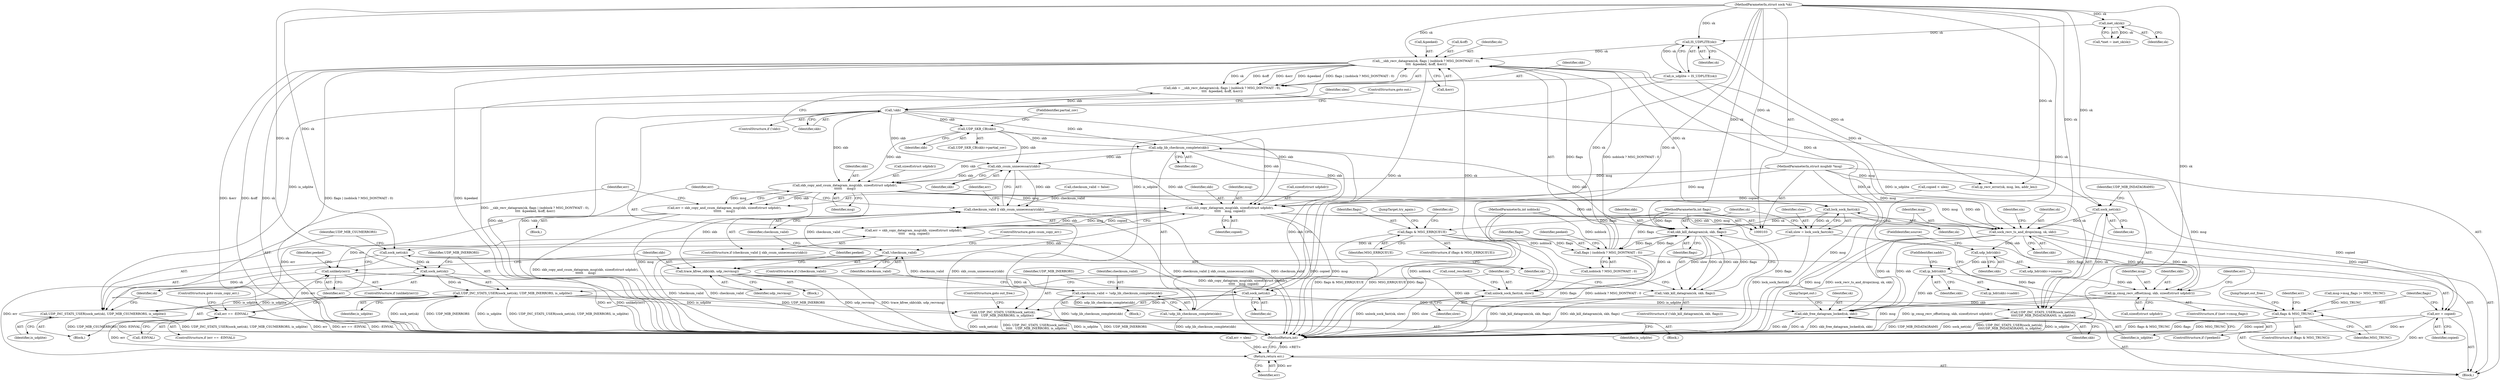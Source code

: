 digraph "0_linux_197c949e7798fbf28cfadc69d9ca0c2abbf93191@API" {
"1000148" [label="(Call,__skb_recv_datagram(sk, flags | (noblock ? MSG_DONTWAIT : 0),\n\t\t\t\t  &peeked, &off, &err))"];
"1000364" [label="(Call,unlock_sock_fast(sk, slow))"];
"1000360" [label="(Call,sock_net(sk))"];
"1000355" [label="(Call,sock_net(sk))"];
"1000349" [label="(Call,skb_kill_datagram(sk, skb, flags))"];
"1000345" [label="(Call,lock_sock_fast(sk))"];
"1000148" [label="(Call,__skb_recv_datagram(sk, flags | (noblock ? MSG_DONTWAIT : 0),\n\t\t\t\t  &peeked, &off, &err))"];
"1000128" [label="(Call,IS_UDPLITE(sk))"];
"1000114" [label="(Call,inet_sk(sk))"];
"1000104" [label="(MethodParameterIn,struct sock *sk)"];
"1000150" [label="(Call,flags | (noblock ? MSG_DONTWAIT : 0))"];
"1000136" [label="(Call,flags & MSG_ERRQUEUE)"];
"1000108" [label="(MethodParameterIn,int flags)"];
"1000107" [label="(MethodParameterIn,int noblock)"];
"1000207" [label="(Call,udp_lib_checksum_complete(skb))"];
"1000163" [label="(Call,!skb)"];
"1000146" [label="(Call,skb = __skb_recv_datagram(sk, flags | (noblock ? MSG_DONTWAIT : 0),\n\t\t\t\t  &peeked, &off, &err))"];
"1000200" [label="(Call,UDP_SKB_CB(skb))"];
"1000230" [label="(Call,skb_copy_and_csum_datagram_msg(skb, sizeof(struct udphdr),\n\t\t\t\t\t\t     msg))"];
"1000216" [label="(Call,skb_csum_unnecessary(skb))"];
"1000105" [label="(MethodParameterIn,struct msghdr *msg)"];
"1000343" [label="(Call,slow = lock_sock_fast(sk))"];
"1000206" [label="(Call,!udp_lib_checksum_complete(skb))"];
"1000204" [label="(Call,checksum_valid = !udp_lib_checksum_complete(skb))"];
"1000210" [label="(Call,!checksum_valid)"];
"1000214" [label="(Call,checksum_valid || skb_csum_unnecessary(skb))"];
"1000220" [label="(Call,skb_copy_datagram_msg(skb, sizeof(struct udphdr),\n \t\t\t\t\t    msg, copied))"];
"1000218" [label="(Call,err = skb_copy_datagram_msg(skb, sizeof(struct udphdr),\n \t\t\t\t\t    msg, copied))"];
"1000242" [label="(Call,unlikely(err))"];
"1000340" [label="(Return,return err;)"];
"1000245" [label="(Call,trace_kfree_skb(skb, udp_recvmsg))"];
"1000336" [label="(Call,skb_free_datagram_locked(sk, skb))"];
"1000271" [label="(Call,sock_recv_ts_and_drops(msg, sk, skb))"];
"1000288" [label="(Call,udp_hdr(skb))"];
"1000298" [label="(Call,ip_hdr(skb))"];
"1000320" [label="(Call,ip_cmsg_recv_offset(msg, skb, sizeof(struct udphdr)))"];
"1000325" [label="(Call,err = copied)"];
"1000228" [label="(Call,err = skb_copy_and_csum_datagram_msg(skb, sizeof(struct udphdr),\n\t\t\t\t\t\t     msg))"];
"1000236" [label="(Call,err == -EINVAL)"];
"1000258" [label="(Call,sock_net(sk))"];
"1000257" [label="(Call,UDP_INC_STATS_USER(sock_net(sk),\n\t\t\t\t\t   UDP_MIB_INERRORS, is_udplite))"];
"1000267" [label="(Call,sock_net(sk))"];
"1000266" [label="(Call,UDP_INC_STATS_USER(sock_net(sk),\n\t\t\t\tUDP_MIB_INDATAGRAMS, is_udplite))"];
"1000329" [label="(Call,flags & MSG_TRUNC)"];
"1000348" [label="(Call,!skb_kill_datagram(sk, skb, flags))"];
"1000354" [label="(Call,UDP_INC_STATS_USER(sock_net(sk), UDP_MIB_CSUMERRORS, is_udplite))"];
"1000359" [label="(Call,UDP_INC_STATS_USER(sock_net(sk), UDP_MIB_INERRORS, is_udplite))"];
"1000246" [label="(Identifier,skb)"];
"1000244" [label="(Block,)"];
"1000354" [label="(Call,UDP_INC_STATS_USER(sock_net(sk), UDP_MIB_CSUMERRORS, is_udplite))"];
"1000228" [label="(Call,err = skb_copy_and_csum_datagram_msg(skb, sizeof(struct udphdr),\n\t\t\t\t\t\t     msg))"];
"1000272" [label="(Identifier,msg)"];
"1000363" [label="(Identifier,is_udplite)"];
"1000105" [label="(MethodParameterIn,struct msghdr *msg)"];
"1000140" [label="(Call,ip_recv_error(sk, msg, len, addr_len))"];
"1000330" [label="(Identifier,flags)"];
"1000235" [label="(ControlStructure,if (err == -EINVAL))"];
"1000251" [label="(Block,)"];
"1000267" [label="(Call,sock_net(sk))"];
"1000300" [label="(FieldIdentifier,saddr)"];
"1000266" [label="(Call,UDP_INC_STATS_USER(sock_net(sk),\n\t\t\t\tUDP_MIB_INDATAGRAMS, is_udplite))"];
"1000258" [label="(Call,sock_net(sk))"];
"1000150" [label="(Call,flags | (noblock ? MSG_DONTWAIT : 0))"];
"1000216" [label="(Call,skb_csum_unnecessary(skb))"];
"1000257" [label="(Call,UDP_INC_STATS_USER(sock_net(sk),\n\t\t\t\t\t   UDP_MIB_INERRORS, is_udplite))"];
"1000351" [label="(Identifier,skb)"];
"1000331" [label="(Identifier,MSG_TRUNC)"];
"1000112" [label="(Call,*inet = inet_sk(sk))"];
"1000297" [label="(Call,ip_hdr(skb)->saddr)"];
"1000145" [label="(JumpTarget,try_again:)"];
"1000340" [label="(Return,return err;)"];
"1000276" [label="(Identifier,sin)"];
"1000104" [label="(MethodParameterIn,struct sock *sk)"];
"1000364" [label="(Call,unlock_sock_fast(sk, slow))"];
"1000189" [label="(Call,msg->msg_flags |= MSG_TRUNC)"];
"1000345" [label="(Call,lock_sock_fast(sk))"];
"1000241" [label="(ControlStructure,if (unlikely(err)))"];
"1000212" [label="(ControlStructure,goto csum_copy_err;)"];
"1000236" [label="(Call,err == -EINVAL)"];
"1000328" [label="(ControlStructure,if (flags & MSG_TRUNC))"];
"1000217" [label="(Identifier,skb)"];
"1000114" [label="(Call,inet_sk(sk))"];
"1000335" [label="(JumpTarget,out_free:)"];
"1000213" [label="(ControlStructure,if (checksum_valid || skb_csum_unnecessary(skb)))"];
"1000210" [label="(Call,!checksum_valid)"];
"1000350" [label="(Identifier,sk)"];
"1000320" [label="(Call,ip_cmsg_recv_offset(msg, skb, sizeof(struct udphdr)))"];
"1000344" [label="(Identifier,slow)"];
"1000259" [label="(Identifier,sk)"];
"1000141" [label="(Identifier,sk)"];
"1000162" [label="(ControlStructure,if (!skb))"];
"1000156" [label="(Call,&peeked)"];
"1000108" [label="(MethodParameterIn,int flags)"];
"1000242" [label="(Call,unlikely(err))"];
"1000163" [label="(Call,!skb)"];
"1000265" [label="(Identifier,peeked)"];
"1000261" [label="(Identifier,is_udplite)"];
"1000203" [label="(Block,)"];
"1000325" [label="(Call,err = copied)"];
"1000346" [label="(Identifier,sk)"];
"1000129" [label="(Identifier,sk)"];
"1000135" [label="(ControlStructure,if (flags & MSG_ERRQUEUE))"];
"1000219" [label="(Identifier,err)"];
"1000147" [label="(Identifier,skb)"];
"1000232" [label="(Call,sizeof(struct udphdr))"];
"1000209" [label="(ControlStructure,if (!checksum_valid))"];
"1000240" [label="(ControlStructure,goto csum_copy_err;)"];
"1000222" [label="(Call,sizeof(struct udphdr))"];
"1000260" [label="(Identifier,UDP_MIB_INERRORS)"];
"1000229" [label="(Identifier,err)"];
"1000274" [label="(Identifier,skb)"];
"1000366" [label="(Identifier,slow)"];
"1000298" [label="(Call,ip_hdr(skb))"];
"1000220" [label="(Call,skb_copy_datagram_msg(skb, sizeof(struct udphdr),\n \t\t\t\t\t    msg, copied))"];
"1000128" [label="(Call,IS_UDPLITE(sk))"];
"1000152" [label="(Call,noblock ? MSG_DONTWAIT : 0)"];
"1000207" [label="(Call,udp_lib_checksum_complete(skb))"];
"1000126" [label="(Call,is_udplite = IS_UDPLITE(sk))"];
"1000238" [label="(Call,-EINVAL)"];
"1000199" [label="(Call,UDP_SKB_CB(skb)->partial_cov)"];
"1000341" [label="(Identifier,err)"];
"1000263" [label="(ControlStructure,if (!peeked))"];
"1000158" [label="(Call,&off)"];
"1000214" [label="(Call,checksum_valid || skb_csum_unnecessary(skb))"];
"1000137" [label="(Identifier,flags)"];
"1000204" [label="(Call,checksum_valid = !udp_lib_checksum_complete(skb))"];
"1000234" [label="(Identifier,msg)"];
"1000269" [label="(Identifier,UDP_MIB_INDATAGRAMS)"];
"1000352" [label="(Identifier,flags)"];
"1000250" [label="(Identifier,peeked)"];
"1000262" [label="(ControlStructure,goto out_free;)"];
"1000365" [label="(Identifier,sk)"];
"1000337" [label="(Identifier,sk)"];
"1000336" [label="(Call,skb_free_datagram_locked(sk, skb))"];
"1000327" [label="(Identifier,copied)"];
"1000138" [label="(Identifier,MSG_ERRQUEUE)"];
"1000237" [label="(Identifier,err)"];
"1000268" [label="(Identifier,sk)"];
"1000323" [label="(Call,sizeof(struct udphdr))"];
"1000110" [label="(Block,)"];
"1000353" [label="(Block,)"];
"1000374" [label="(MethodReturn,int)"];
"1000270" [label="(Identifier,is_udplite)"];
"1000151" [label="(Identifier,flags)"];
"1000206" [label="(Call,!udp_lib_checksum_complete(skb))"];
"1000164" [label="(Identifier,skb)"];
"1000347" [label="(ControlStructure,if (!skb_kill_datagram(sk, skb, flags)))"];
"1000349" [label="(Call,skb_kill_datagram(sk, skb, flags))"];
"1000356" [label="(Identifier,sk)"];
"1000357" [label="(Identifier,UDP_MIB_CSUMERRORS)"];
"1000165" [label="(ControlStructure,goto out;)"];
"1000107" [label="(MethodParameterIn,int noblock)"];
"1000202" [label="(FieldIdentifier,partial_cov)"];
"1000211" [label="(Identifier,checksum_valid)"];
"1000287" [label="(Call,udp_hdr(skb)->source)"];
"1000149" [label="(Identifier,sk)"];
"1000339" [label="(JumpTarget,out:)"];
"1000367" [label="(Call,cond_resched())"];
"1000326" [label="(Identifier,err)"];
"1000196" [label="(Call,copied < ulen)"];
"1000225" [label="(Identifier,copied)"];
"1000333" [label="(Identifier,err)"];
"1000329" [label="(Call,flags & MSG_TRUNC)"];
"1000231" [label="(Identifier,skb)"];
"1000167" [label="(Identifier,ulen)"];
"1000360" [label="(Call,sock_net(sk))"];
"1000148" [label="(Call,__skb_recv_datagram(sk, flags | (noblock ? MSG_DONTWAIT : 0),\n\t\t\t\t  &peeked, &off, &err))"];
"1000289" [label="(Identifier,skb)"];
"1000146" [label="(Call,skb = __skb_recv_datagram(sk, flags | (noblock ? MSG_DONTWAIT : 0),\n\t\t\t\t  &peeked, &off, &err))"];
"1000243" [label="(Identifier,err)"];
"1000338" [label="(Identifier,skb)"];
"1000299" [label="(Identifier,skb)"];
"1000361" [label="(Identifier,sk)"];
"1000157" [label="(Identifier,peeked)"];
"1000321" [label="(Identifier,msg)"];
"1000200" [label="(Call,UDP_SKB_CB(skb))"];
"1000348" [label="(Call,!skb_kill_datagram(sk, skb, flags))"];
"1000316" [label="(ControlStructure,if (inet->cmsg_flags))"];
"1000115" [label="(Identifier,sk)"];
"1000273" [label="(Identifier,sk)"];
"1000227" [label="(Block,)"];
"1000136" [label="(Call,flags & MSG_ERRQUEUE)"];
"1000359" [label="(Call,UDP_INC_STATS_USER(sock_net(sk), UDP_MIB_INERRORS, is_udplite))"];
"1000332" [label="(Call,err = ulen)"];
"1000160" [label="(Call,&err)"];
"1000355" [label="(Call,sock_net(sk))"];
"1000131" [label="(Call,checksum_valid = false)"];
"1000290" [label="(FieldIdentifier,source)"];
"1000230" [label="(Call,skb_copy_and_csum_datagram_msg(skb, sizeof(struct udphdr),\n\t\t\t\t\t\t     msg))"];
"1000221" [label="(Identifier,skb)"];
"1000271" [label="(Call,sock_recv_ts_and_drops(msg, sk, skb))"];
"1000201" [label="(Identifier,skb)"];
"1000247" [label="(Identifier,udp_recvmsg)"];
"1000224" [label="(Identifier,msg)"];
"1000288" [label="(Call,udp_hdr(skb))"];
"1000322" [label="(Identifier,skb)"];
"1000245" [label="(Call,trace_kfree_skb(skb, udp_recvmsg))"];
"1000343" [label="(Call,slow = lock_sock_fast(sk))"];
"1000208" [label="(Identifier,skb)"];
"1000218" [label="(Call,err = skb_copy_datagram_msg(skb, sizeof(struct udphdr),\n \t\t\t\t\t    msg, copied))"];
"1000205" [label="(Identifier,checksum_valid)"];
"1000362" [label="(Identifier,UDP_MIB_INERRORS)"];
"1000358" [label="(Identifier,is_udplite)"];
"1000215" [label="(Identifier,checksum_valid)"];
"1000148" -> "1000146"  [label="AST: "];
"1000148" -> "1000160"  [label="CFG: "];
"1000149" -> "1000148"  [label="AST: "];
"1000150" -> "1000148"  [label="AST: "];
"1000156" -> "1000148"  [label="AST: "];
"1000158" -> "1000148"  [label="AST: "];
"1000160" -> "1000148"  [label="AST: "];
"1000146" -> "1000148"  [label="CFG: "];
"1000148" -> "1000374"  [label="DDG: &err"];
"1000148" -> "1000374"  [label="DDG: &off"];
"1000148" -> "1000374"  [label="DDG: sk"];
"1000148" -> "1000374"  [label="DDG: flags | (noblock ? MSG_DONTWAIT : 0)"];
"1000148" -> "1000374"  [label="DDG: &peeked"];
"1000148" -> "1000146"  [label="DDG: sk"];
"1000148" -> "1000146"  [label="DDG: &off"];
"1000148" -> "1000146"  [label="DDG: &err"];
"1000148" -> "1000146"  [label="DDG: &peeked"];
"1000148" -> "1000146"  [label="DDG: flags | (noblock ? MSG_DONTWAIT : 0)"];
"1000364" -> "1000148"  [label="DDG: sk"];
"1000128" -> "1000148"  [label="DDG: sk"];
"1000104" -> "1000148"  [label="DDG: sk"];
"1000150" -> "1000148"  [label="DDG: flags"];
"1000150" -> "1000148"  [label="DDG: noblock ? MSG_DONTWAIT : 0"];
"1000148" -> "1000258"  [label="DDG: sk"];
"1000148" -> "1000267"  [label="DDG: sk"];
"1000148" -> "1000271"  [label="DDG: sk"];
"1000148" -> "1000336"  [label="DDG: sk"];
"1000148" -> "1000345"  [label="DDG: sk"];
"1000364" -> "1000110"  [label="AST: "];
"1000364" -> "1000366"  [label="CFG: "];
"1000365" -> "1000364"  [label="AST: "];
"1000366" -> "1000364"  [label="AST: "];
"1000367" -> "1000364"  [label="CFG: "];
"1000364" -> "1000374"  [label="DDG: unlock_sock_fast(sk, slow)"];
"1000364" -> "1000374"  [label="DDG: slow"];
"1000360" -> "1000364"  [label="DDG: sk"];
"1000349" -> "1000364"  [label="DDG: sk"];
"1000104" -> "1000364"  [label="DDG: sk"];
"1000343" -> "1000364"  [label="DDG: slow"];
"1000360" -> "1000359"  [label="AST: "];
"1000360" -> "1000361"  [label="CFG: "];
"1000361" -> "1000360"  [label="AST: "];
"1000362" -> "1000360"  [label="CFG: "];
"1000360" -> "1000359"  [label="DDG: sk"];
"1000355" -> "1000360"  [label="DDG: sk"];
"1000104" -> "1000360"  [label="DDG: sk"];
"1000355" -> "1000354"  [label="AST: "];
"1000355" -> "1000356"  [label="CFG: "];
"1000356" -> "1000355"  [label="AST: "];
"1000357" -> "1000355"  [label="CFG: "];
"1000355" -> "1000354"  [label="DDG: sk"];
"1000349" -> "1000355"  [label="DDG: sk"];
"1000104" -> "1000355"  [label="DDG: sk"];
"1000349" -> "1000348"  [label="AST: "];
"1000349" -> "1000352"  [label="CFG: "];
"1000350" -> "1000349"  [label="AST: "];
"1000351" -> "1000349"  [label="AST: "];
"1000352" -> "1000349"  [label="AST: "];
"1000348" -> "1000349"  [label="CFG: "];
"1000349" -> "1000150"  [label="DDG: flags"];
"1000349" -> "1000348"  [label="DDG: sk"];
"1000349" -> "1000348"  [label="DDG: skb"];
"1000349" -> "1000348"  [label="DDG: flags"];
"1000345" -> "1000349"  [label="DDG: sk"];
"1000104" -> "1000349"  [label="DDG: sk"];
"1000207" -> "1000349"  [label="DDG: skb"];
"1000230" -> "1000349"  [label="DDG: skb"];
"1000150" -> "1000349"  [label="DDG: flags"];
"1000108" -> "1000349"  [label="DDG: flags"];
"1000345" -> "1000343"  [label="AST: "];
"1000345" -> "1000346"  [label="CFG: "];
"1000346" -> "1000345"  [label="AST: "];
"1000343" -> "1000345"  [label="CFG: "];
"1000345" -> "1000343"  [label="DDG: sk"];
"1000104" -> "1000345"  [label="DDG: sk"];
"1000128" -> "1000126"  [label="AST: "];
"1000128" -> "1000129"  [label="CFG: "];
"1000129" -> "1000128"  [label="AST: "];
"1000126" -> "1000128"  [label="CFG: "];
"1000128" -> "1000126"  [label="DDG: sk"];
"1000114" -> "1000128"  [label="DDG: sk"];
"1000104" -> "1000128"  [label="DDG: sk"];
"1000128" -> "1000140"  [label="DDG: sk"];
"1000114" -> "1000112"  [label="AST: "];
"1000114" -> "1000115"  [label="CFG: "];
"1000115" -> "1000114"  [label="AST: "];
"1000112" -> "1000114"  [label="CFG: "];
"1000114" -> "1000112"  [label="DDG: sk"];
"1000104" -> "1000114"  [label="DDG: sk"];
"1000104" -> "1000103"  [label="AST: "];
"1000104" -> "1000374"  [label="DDG: sk"];
"1000104" -> "1000140"  [label="DDG: sk"];
"1000104" -> "1000258"  [label="DDG: sk"];
"1000104" -> "1000267"  [label="DDG: sk"];
"1000104" -> "1000271"  [label="DDG: sk"];
"1000104" -> "1000336"  [label="DDG: sk"];
"1000150" -> "1000152"  [label="CFG: "];
"1000151" -> "1000150"  [label="AST: "];
"1000152" -> "1000150"  [label="AST: "];
"1000157" -> "1000150"  [label="CFG: "];
"1000150" -> "1000374"  [label="DDG: flags"];
"1000150" -> "1000374"  [label="DDG: noblock ? MSG_DONTWAIT : 0"];
"1000136" -> "1000150"  [label="DDG: flags"];
"1000108" -> "1000150"  [label="DDG: flags"];
"1000107" -> "1000150"  [label="DDG: noblock"];
"1000150" -> "1000329"  [label="DDG: flags"];
"1000136" -> "1000135"  [label="AST: "];
"1000136" -> "1000138"  [label="CFG: "];
"1000137" -> "1000136"  [label="AST: "];
"1000138" -> "1000136"  [label="AST: "];
"1000141" -> "1000136"  [label="CFG: "];
"1000145" -> "1000136"  [label="CFG: "];
"1000136" -> "1000374"  [label="DDG: flags & MSG_ERRQUEUE"];
"1000136" -> "1000374"  [label="DDG: MSG_ERRQUEUE"];
"1000136" -> "1000374"  [label="DDG: flags"];
"1000108" -> "1000136"  [label="DDG: flags"];
"1000108" -> "1000103"  [label="AST: "];
"1000108" -> "1000374"  [label="DDG: flags"];
"1000108" -> "1000329"  [label="DDG: flags"];
"1000107" -> "1000103"  [label="AST: "];
"1000107" -> "1000374"  [label="DDG: noblock"];
"1000107" -> "1000152"  [label="DDG: noblock"];
"1000207" -> "1000206"  [label="AST: "];
"1000207" -> "1000208"  [label="CFG: "];
"1000208" -> "1000207"  [label="AST: "];
"1000206" -> "1000207"  [label="CFG: "];
"1000207" -> "1000206"  [label="DDG: skb"];
"1000163" -> "1000207"  [label="DDG: skb"];
"1000200" -> "1000207"  [label="DDG: skb"];
"1000207" -> "1000216"  [label="DDG: skb"];
"1000207" -> "1000220"  [label="DDG: skb"];
"1000207" -> "1000230"  [label="DDG: skb"];
"1000163" -> "1000162"  [label="AST: "];
"1000163" -> "1000164"  [label="CFG: "];
"1000164" -> "1000163"  [label="AST: "];
"1000165" -> "1000163"  [label="CFG: "];
"1000167" -> "1000163"  [label="CFG: "];
"1000163" -> "1000374"  [label="DDG: skb"];
"1000163" -> "1000374"  [label="DDG: !skb"];
"1000146" -> "1000163"  [label="DDG: skb"];
"1000163" -> "1000200"  [label="DDG: skb"];
"1000163" -> "1000216"  [label="DDG: skb"];
"1000163" -> "1000220"  [label="DDG: skb"];
"1000163" -> "1000230"  [label="DDG: skb"];
"1000146" -> "1000110"  [label="AST: "];
"1000147" -> "1000146"  [label="AST: "];
"1000164" -> "1000146"  [label="CFG: "];
"1000146" -> "1000374"  [label="DDG: __skb_recv_datagram(sk, flags | (noblock ? MSG_DONTWAIT : 0),\n\t\t\t\t  &peeked, &off, &err)"];
"1000200" -> "1000199"  [label="AST: "];
"1000200" -> "1000201"  [label="CFG: "];
"1000201" -> "1000200"  [label="AST: "];
"1000202" -> "1000200"  [label="CFG: "];
"1000200" -> "1000216"  [label="DDG: skb"];
"1000200" -> "1000220"  [label="DDG: skb"];
"1000200" -> "1000230"  [label="DDG: skb"];
"1000230" -> "1000228"  [label="AST: "];
"1000230" -> "1000234"  [label="CFG: "];
"1000231" -> "1000230"  [label="AST: "];
"1000232" -> "1000230"  [label="AST: "];
"1000234" -> "1000230"  [label="AST: "];
"1000228" -> "1000230"  [label="CFG: "];
"1000230" -> "1000374"  [label="DDG: msg"];
"1000230" -> "1000220"  [label="DDG: msg"];
"1000230" -> "1000228"  [label="DDG: skb"];
"1000230" -> "1000228"  [label="DDG: msg"];
"1000216" -> "1000230"  [label="DDG: skb"];
"1000105" -> "1000230"  [label="DDG: msg"];
"1000230" -> "1000245"  [label="DDG: skb"];
"1000230" -> "1000271"  [label="DDG: msg"];
"1000230" -> "1000271"  [label="DDG: skb"];
"1000216" -> "1000214"  [label="AST: "];
"1000216" -> "1000217"  [label="CFG: "];
"1000217" -> "1000216"  [label="AST: "];
"1000214" -> "1000216"  [label="CFG: "];
"1000216" -> "1000214"  [label="DDG: skb"];
"1000216" -> "1000220"  [label="DDG: skb"];
"1000105" -> "1000103"  [label="AST: "];
"1000105" -> "1000374"  [label="DDG: msg"];
"1000105" -> "1000140"  [label="DDG: msg"];
"1000105" -> "1000220"  [label="DDG: msg"];
"1000105" -> "1000271"  [label="DDG: msg"];
"1000105" -> "1000320"  [label="DDG: msg"];
"1000343" -> "1000110"  [label="AST: "];
"1000344" -> "1000343"  [label="AST: "];
"1000350" -> "1000343"  [label="CFG: "];
"1000343" -> "1000374"  [label="DDG: lock_sock_fast(sk)"];
"1000206" -> "1000204"  [label="AST: "];
"1000204" -> "1000206"  [label="CFG: "];
"1000206" -> "1000374"  [label="DDG: udp_lib_checksum_complete(skb)"];
"1000206" -> "1000204"  [label="DDG: udp_lib_checksum_complete(skb)"];
"1000204" -> "1000203"  [label="AST: "];
"1000205" -> "1000204"  [label="AST: "];
"1000211" -> "1000204"  [label="CFG: "];
"1000204" -> "1000374"  [label="DDG: !udp_lib_checksum_complete(skb)"];
"1000204" -> "1000210"  [label="DDG: checksum_valid"];
"1000210" -> "1000209"  [label="AST: "];
"1000210" -> "1000211"  [label="CFG: "];
"1000211" -> "1000210"  [label="AST: "];
"1000212" -> "1000210"  [label="CFG: "];
"1000215" -> "1000210"  [label="CFG: "];
"1000210" -> "1000374"  [label="DDG: !checksum_valid"];
"1000210" -> "1000374"  [label="DDG: checksum_valid"];
"1000210" -> "1000214"  [label="DDG: checksum_valid"];
"1000214" -> "1000213"  [label="AST: "];
"1000214" -> "1000215"  [label="CFG: "];
"1000215" -> "1000214"  [label="AST: "];
"1000219" -> "1000214"  [label="CFG: "];
"1000229" -> "1000214"  [label="CFG: "];
"1000214" -> "1000374"  [label="DDG: skb_csum_unnecessary(skb)"];
"1000214" -> "1000374"  [label="DDG: checksum_valid || skb_csum_unnecessary(skb)"];
"1000214" -> "1000374"  [label="DDG: checksum_valid"];
"1000131" -> "1000214"  [label="DDG: checksum_valid"];
"1000220" -> "1000218"  [label="AST: "];
"1000220" -> "1000225"  [label="CFG: "];
"1000221" -> "1000220"  [label="AST: "];
"1000222" -> "1000220"  [label="AST: "];
"1000224" -> "1000220"  [label="AST: "];
"1000225" -> "1000220"  [label="AST: "];
"1000218" -> "1000220"  [label="CFG: "];
"1000220" -> "1000374"  [label="DDG: copied"];
"1000220" -> "1000374"  [label="DDG: msg"];
"1000220" -> "1000218"  [label="DDG: skb"];
"1000220" -> "1000218"  [label="DDG: msg"];
"1000220" -> "1000218"  [label="DDG: copied"];
"1000196" -> "1000220"  [label="DDG: copied"];
"1000220" -> "1000245"  [label="DDG: skb"];
"1000220" -> "1000271"  [label="DDG: msg"];
"1000220" -> "1000271"  [label="DDG: skb"];
"1000220" -> "1000325"  [label="DDG: copied"];
"1000218" -> "1000213"  [label="AST: "];
"1000219" -> "1000218"  [label="AST: "];
"1000243" -> "1000218"  [label="CFG: "];
"1000218" -> "1000374"  [label="DDG: skb_copy_datagram_msg(skb, sizeof(struct udphdr),\n \t\t\t\t\t    msg, copied)"];
"1000218" -> "1000242"  [label="DDG: err"];
"1000242" -> "1000241"  [label="AST: "];
"1000242" -> "1000243"  [label="CFG: "];
"1000243" -> "1000242"  [label="AST: "];
"1000246" -> "1000242"  [label="CFG: "];
"1000265" -> "1000242"  [label="CFG: "];
"1000242" -> "1000374"  [label="DDG: unlikely(err)"];
"1000242" -> "1000374"  [label="DDG: err"];
"1000236" -> "1000242"  [label="DDG: err"];
"1000242" -> "1000340"  [label="DDG: err"];
"1000340" -> "1000110"  [label="AST: "];
"1000340" -> "1000341"  [label="CFG: "];
"1000341" -> "1000340"  [label="AST: "];
"1000374" -> "1000340"  [label="CFG: "];
"1000340" -> "1000374"  [label="DDG: <RET>"];
"1000341" -> "1000340"  [label="DDG: err"];
"1000325" -> "1000340"  [label="DDG: err"];
"1000332" -> "1000340"  [label="DDG: err"];
"1000236" -> "1000340"  [label="DDG: err"];
"1000245" -> "1000244"  [label="AST: "];
"1000245" -> "1000247"  [label="CFG: "];
"1000246" -> "1000245"  [label="AST: "];
"1000247" -> "1000245"  [label="AST: "];
"1000250" -> "1000245"  [label="CFG: "];
"1000245" -> "1000374"  [label="DDG: trace_kfree_skb(skb, udp_recvmsg)"];
"1000245" -> "1000374"  [label="DDG: udp_recvmsg"];
"1000245" -> "1000336"  [label="DDG: skb"];
"1000336" -> "1000110"  [label="AST: "];
"1000336" -> "1000338"  [label="CFG: "];
"1000337" -> "1000336"  [label="AST: "];
"1000338" -> "1000336"  [label="AST: "];
"1000339" -> "1000336"  [label="CFG: "];
"1000336" -> "1000374"  [label="DDG: skb_free_datagram_locked(sk, skb)"];
"1000336" -> "1000374"  [label="DDG: skb"];
"1000336" -> "1000374"  [label="DDG: sk"];
"1000258" -> "1000336"  [label="DDG: sk"];
"1000271" -> "1000336"  [label="DDG: sk"];
"1000271" -> "1000336"  [label="DDG: skb"];
"1000298" -> "1000336"  [label="DDG: skb"];
"1000320" -> "1000336"  [label="DDG: skb"];
"1000271" -> "1000110"  [label="AST: "];
"1000271" -> "1000274"  [label="CFG: "];
"1000272" -> "1000271"  [label="AST: "];
"1000273" -> "1000271"  [label="AST: "];
"1000274" -> "1000271"  [label="AST: "];
"1000276" -> "1000271"  [label="CFG: "];
"1000271" -> "1000374"  [label="DDG: msg"];
"1000271" -> "1000374"  [label="DDG: sock_recv_ts_and_drops(msg, sk, skb)"];
"1000267" -> "1000271"  [label="DDG: sk"];
"1000271" -> "1000288"  [label="DDG: skb"];
"1000271" -> "1000320"  [label="DDG: msg"];
"1000271" -> "1000320"  [label="DDG: skb"];
"1000288" -> "1000287"  [label="AST: "];
"1000288" -> "1000289"  [label="CFG: "];
"1000289" -> "1000288"  [label="AST: "];
"1000290" -> "1000288"  [label="CFG: "];
"1000288" -> "1000298"  [label="DDG: skb"];
"1000298" -> "1000297"  [label="AST: "];
"1000298" -> "1000299"  [label="CFG: "];
"1000299" -> "1000298"  [label="AST: "];
"1000300" -> "1000298"  [label="CFG: "];
"1000298" -> "1000320"  [label="DDG: skb"];
"1000320" -> "1000316"  [label="AST: "];
"1000320" -> "1000323"  [label="CFG: "];
"1000321" -> "1000320"  [label="AST: "];
"1000322" -> "1000320"  [label="AST: "];
"1000323" -> "1000320"  [label="AST: "];
"1000326" -> "1000320"  [label="CFG: "];
"1000320" -> "1000374"  [label="DDG: msg"];
"1000320" -> "1000374"  [label="DDG: ip_cmsg_recv_offset(msg, skb, sizeof(struct udphdr))"];
"1000325" -> "1000110"  [label="AST: "];
"1000325" -> "1000327"  [label="CFG: "];
"1000326" -> "1000325"  [label="AST: "];
"1000327" -> "1000325"  [label="AST: "];
"1000330" -> "1000325"  [label="CFG: "];
"1000325" -> "1000374"  [label="DDG: err"];
"1000325" -> "1000374"  [label="DDG: copied"];
"1000196" -> "1000325"  [label="DDG: copied"];
"1000228" -> "1000227"  [label="AST: "];
"1000229" -> "1000228"  [label="AST: "];
"1000237" -> "1000228"  [label="CFG: "];
"1000228" -> "1000374"  [label="DDG: skb_copy_and_csum_datagram_msg(skb, sizeof(struct udphdr),\n\t\t\t\t\t\t     msg)"];
"1000228" -> "1000236"  [label="DDG: err"];
"1000236" -> "1000235"  [label="AST: "];
"1000236" -> "1000238"  [label="CFG: "];
"1000237" -> "1000236"  [label="AST: "];
"1000238" -> "1000236"  [label="AST: "];
"1000240" -> "1000236"  [label="CFG: "];
"1000243" -> "1000236"  [label="CFG: "];
"1000236" -> "1000374"  [label="DDG: err"];
"1000236" -> "1000374"  [label="DDG: err == -EINVAL"];
"1000236" -> "1000374"  [label="DDG: -EINVAL"];
"1000238" -> "1000236"  [label="DDG: EINVAL"];
"1000258" -> "1000257"  [label="AST: "];
"1000258" -> "1000259"  [label="CFG: "];
"1000259" -> "1000258"  [label="AST: "];
"1000260" -> "1000258"  [label="CFG: "];
"1000258" -> "1000257"  [label="DDG: sk"];
"1000257" -> "1000251"  [label="AST: "];
"1000257" -> "1000261"  [label="CFG: "];
"1000260" -> "1000257"  [label="AST: "];
"1000261" -> "1000257"  [label="AST: "];
"1000262" -> "1000257"  [label="CFG: "];
"1000257" -> "1000374"  [label="DDG: UDP_MIB_INERRORS"];
"1000257" -> "1000374"  [label="DDG: sock_net(sk)"];
"1000257" -> "1000374"  [label="DDG: UDP_INC_STATS_USER(sock_net(sk),\n\t\t\t\t\t   UDP_MIB_INERRORS, is_udplite)"];
"1000257" -> "1000374"  [label="DDG: is_udplite"];
"1000359" -> "1000257"  [label="DDG: UDP_MIB_INERRORS"];
"1000359" -> "1000257"  [label="DDG: is_udplite"];
"1000126" -> "1000257"  [label="DDG: is_udplite"];
"1000267" -> "1000266"  [label="AST: "];
"1000267" -> "1000268"  [label="CFG: "];
"1000268" -> "1000267"  [label="AST: "];
"1000269" -> "1000267"  [label="CFG: "];
"1000267" -> "1000266"  [label="DDG: sk"];
"1000266" -> "1000263"  [label="AST: "];
"1000266" -> "1000270"  [label="CFG: "];
"1000269" -> "1000266"  [label="AST: "];
"1000270" -> "1000266"  [label="AST: "];
"1000272" -> "1000266"  [label="CFG: "];
"1000266" -> "1000374"  [label="DDG: UDP_MIB_INDATAGRAMS"];
"1000266" -> "1000374"  [label="DDG: sock_net(sk)"];
"1000266" -> "1000374"  [label="DDG: UDP_INC_STATS_USER(sock_net(sk),\n\t\t\t\tUDP_MIB_INDATAGRAMS, is_udplite)"];
"1000266" -> "1000374"  [label="DDG: is_udplite"];
"1000126" -> "1000266"  [label="DDG: is_udplite"];
"1000359" -> "1000266"  [label="DDG: is_udplite"];
"1000329" -> "1000328"  [label="AST: "];
"1000329" -> "1000331"  [label="CFG: "];
"1000330" -> "1000329"  [label="AST: "];
"1000331" -> "1000329"  [label="AST: "];
"1000333" -> "1000329"  [label="CFG: "];
"1000335" -> "1000329"  [label="CFG: "];
"1000329" -> "1000374"  [label="DDG: MSG_TRUNC"];
"1000329" -> "1000374"  [label="DDG: flags & MSG_TRUNC"];
"1000329" -> "1000374"  [label="DDG: flags"];
"1000189" -> "1000329"  [label="DDG: MSG_TRUNC"];
"1000348" -> "1000347"  [label="AST: "];
"1000356" -> "1000348"  [label="CFG: "];
"1000365" -> "1000348"  [label="CFG: "];
"1000348" -> "1000374"  [label="DDG: skb_kill_datagram(sk, skb, flags)"];
"1000348" -> "1000374"  [label="DDG: !skb_kill_datagram(sk, skb, flags)"];
"1000354" -> "1000353"  [label="AST: "];
"1000354" -> "1000358"  [label="CFG: "];
"1000357" -> "1000354"  [label="AST: "];
"1000358" -> "1000354"  [label="AST: "];
"1000361" -> "1000354"  [label="CFG: "];
"1000354" -> "1000374"  [label="DDG: UDP_MIB_CSUMERRORS"];
"1000354" -> "1000374"  [label="DDG: UDP_INC_STATS_USER(sock_net(sk), UDP_MIB_CSUMERRORS, is_udplite)"];
"1000126" -> "1000354"  [label="DDG: is_udplite"];
"1000359" -> "1000354"  [label="DDG: is_udplite"];
"1000354" -> "1000359"  [label="DDG: is_udplite"];
"1000359" -> "1000353"  [label="AST: "];
"1000359" -> "1000363"  [label="CFG: "];
"1000362" -> "1000359"  [label="AST: "];
"1000363" -> "1000359"  [label="AST: "];
"1000365" -> "1000359"  [label="CFG: "];
"1000359" -> "1000374"  [label="DDG: sock_net(sk)"];
"1000359" -> "1000374"  [label="DDG: UDP_MIB_INERRORS"];
"1000359" -> "1000374"  [label="DDG: is_udplite"];
"1000359" -> "1000374"  [label="DDG: UDP_INC_STATS_USER(sock_net(sk), UDP_MIB_INERRORS, is_udplite)"];
}
